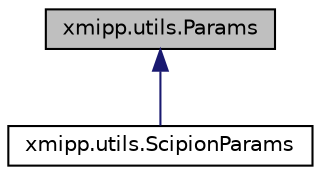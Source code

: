 digraph "xmipp.utils.Params"
{
  edge [fontname="Helvetica",fontsize="10",labelfontname="Helvetica",labelfontsize="10"];
  node [fontname="Helvetica",fontsize="10",shape=record];
  Node0 [label="xmipp.utils.Params",height=0.2,width=0.4,color="black", fillcolor="grey75", style="filled", fontcolor="black"];
  Node0 -> Node1 [dir="back",color="midnightblue",fontsize="10",style="solid",fontname="Helvetica"];
  Node1 [label="xmipp.utils.ScipionParams",height=0.2,width=0.4,color="black", fillcolor="white", style="filled",URL="$classxmipp_1_1utils_1_1ScipionParams.html"];
}
